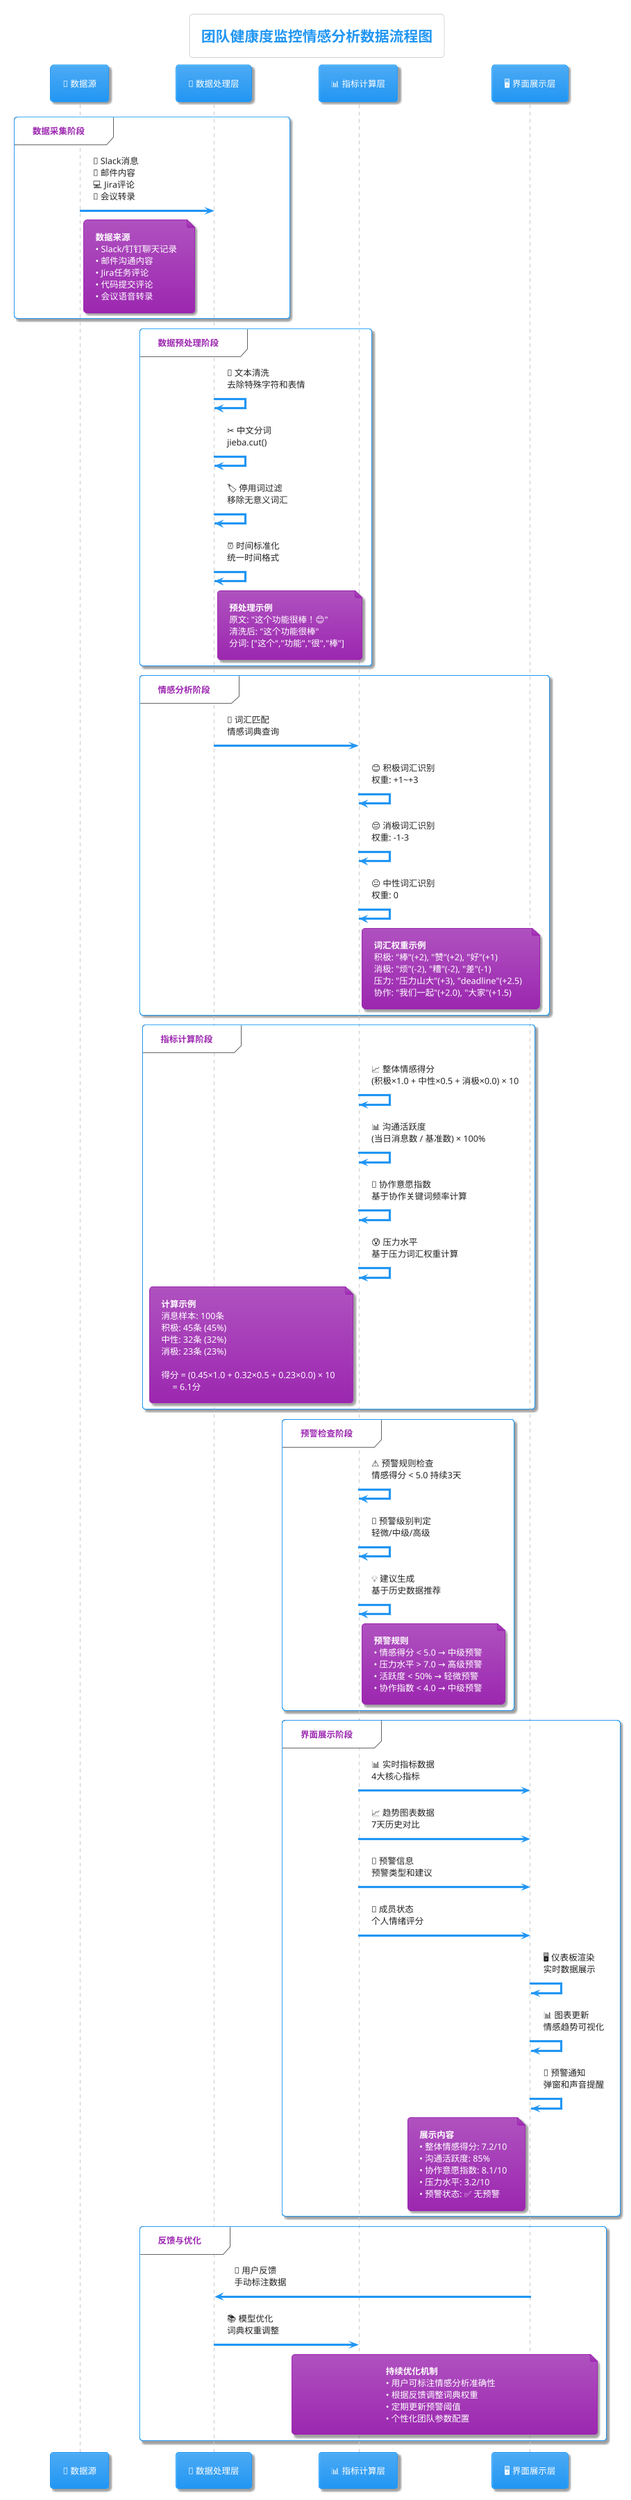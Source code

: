 @startuml 团队健康度监控数据流图
!theme materia
skinparam defaultFontSize 12
skinparam packageFontSize 14

title 团队健康度监控情感分析数据流程图

' 定义参与者
participant "📱 数据源" as DataSource
participant "🔄 数据处理层" as DataProcessor
participant "📊 指标计算层" as MetricsCalculator
participant "🖥️ 界面展示层" as UI

' 数据采集阶段
group 数据采集阶段
    DataSource -> DataProcessor: 💬 Slack消息\n📧 邮件内容\n💻 Jira评论\n🎥 会议转录
    note right of DataSource
        **数据来源**
        • Slack/钉钉聊天记录
        • 邮件沟通内容
        • Jira任务评论
        • 代码提交评论
        • 会议语音转录
    end note
end

' 数据预处理阶段
group 数据预处理阶段
    DataProcessor -> DataProcessor: 📝 文本清洗\n去除特殊字符和表情
    DataProcessor -> DataProcessor: ✂️ 中文分词\njieba.cut()
    DataProcessor -> DataProcessor: 🏷️ 停用词过滤\n移除无意义词汇
    DataProcessor -> DataProcessor: ⏰ 时间标准化\n统一时间格式
    
    note right of DataProcessor
        **预处理示例**
        原文: "这个功能很棒！😊"
        清洗后: "这个功能很棒"
        分词: ["这个","功能","很","棒"]
    end note
end

' 情感分析阶段
group 情感分析阶段
    DataProcessor -> MetricsCalculator: 🎯 词汇匹配\n情感词典查询
    
    MetricsCalculator -> MetricsCalculator: 😊 积极词汇识别\n权重: +1~+3
    MetricsCalculator -> MetricsCalculator: 😔 消极词汇识别\n权重: -1~-3
    MetricsCalculator -> MetricsCalculator: 😐 中性词汇识别\n权重: 0
    
    note right of MetricsCalculator
        **词汇权重示例**
        积极: "棒"(+2), "赞"(+2), "好"(+1)
        消极: "烦"(-2), "糟"(-2), "差"(-1)
        压力: "压力山大"(+3), "deadline"(+2.5)
        协作: "我们一起"(+2.0), "大家"(+1.5)
    end note
end

' 指标计算阶段
group 指标计算阶段
    MetricsCalculator -> MetricsCalculator: 📈 整体情感得分\n(积极×1.0 + 中性×0.5 + 消极×0.0) × 10
    MetricsCalculator -> MetricsCalculator: 📊 沟通活跃度\n(当日消息数 / 基准数) × 100%
    MetricsCalculator -> MetricsCalculator: 🤝 协作意愿指数\n基于协作关键词频率计算
    MetricsCalculator -> MetricsCalculator: 😰 压力水平\n基于压力词汇权重计算
    
    note left of MetricsCalculator
        **计算示例**
        消息样本: 100条
        积极: 45条 (45%)
        中性: 32条 (32%)  
        消极: 23条 (23%)
        
        得分 = (0.45×1.0 + 0.32×0.5 + 0.23×0.0) × 10
             = 6.1分
    end note
end

' 预警检查阶段
group 预警检查阶段
    MetricsCalculator -> MetricsCalculator: ⚠️ 预警规则检查\n情感得分 < 5.0 持续3天
    MetricsCalculator -> MetricsCalculator: 🚨 预警级别判定\n轻微/中级/高级
    MetricsCalculator -> MetricsCalculator: 💡 建议生成\n基于历史数据推荐
    
    note right of MetricsCalculator
        **预警规则**
        • 情感得分 < 5.0 → 中级预警
        • 压力水平 > 7.0 → 高级预警  
        • 活跃度 < 50% → 轻微预警
        • 协作指数 < 4.0 → 中级预警
    end note
end

' 界面展示阶段
group 界面展示阶段
    MetricsCalculator -> UI: 📊 实时指标数据\n4大核心指标
    MetricsCalculator -> UI: 📈 趋势图表数据\n7天历史对比
    MetricsCalculator -> UI: 🚨 预警信息\n预警类型和建议
    MetricsCalculator -> UI: 👥 成员状态\n个人情绪评分
    
    UI -> UI: 🖥️ 仪表板渲染\n实时数据展示
    UI -> UI: 📊 图表更新\n情感趋势可视化
    UI -> UI: 🔔 预警通知\n弹窗和声音提醒
    
    note left of UI
        **展示内容**
        • 整体情感得分: 7.2/10
        • 沟通活跃度: 85%
        • 协作意愿指数: 8.1/10
        • 压力水平: 3.2/10
        • 预警状态: ✅ 无预警
    end note
end

' 反馈循环
group 反馈与优化
    UI -> DataProcessor: 🔄 用户反馈\n手动标注数据
    DataProcessor -> MetricsCalculator: 📚 模型优化\n词典权重调整
    
    note over UI, MetricsCalculator
        **持续优化机制**
        • 用户可标注情感分析准确性
        • 根据反馈调整词典权重
        • 定期更新预警阈值
        • 个性化团队参数配置
    end note
end

@enduml
